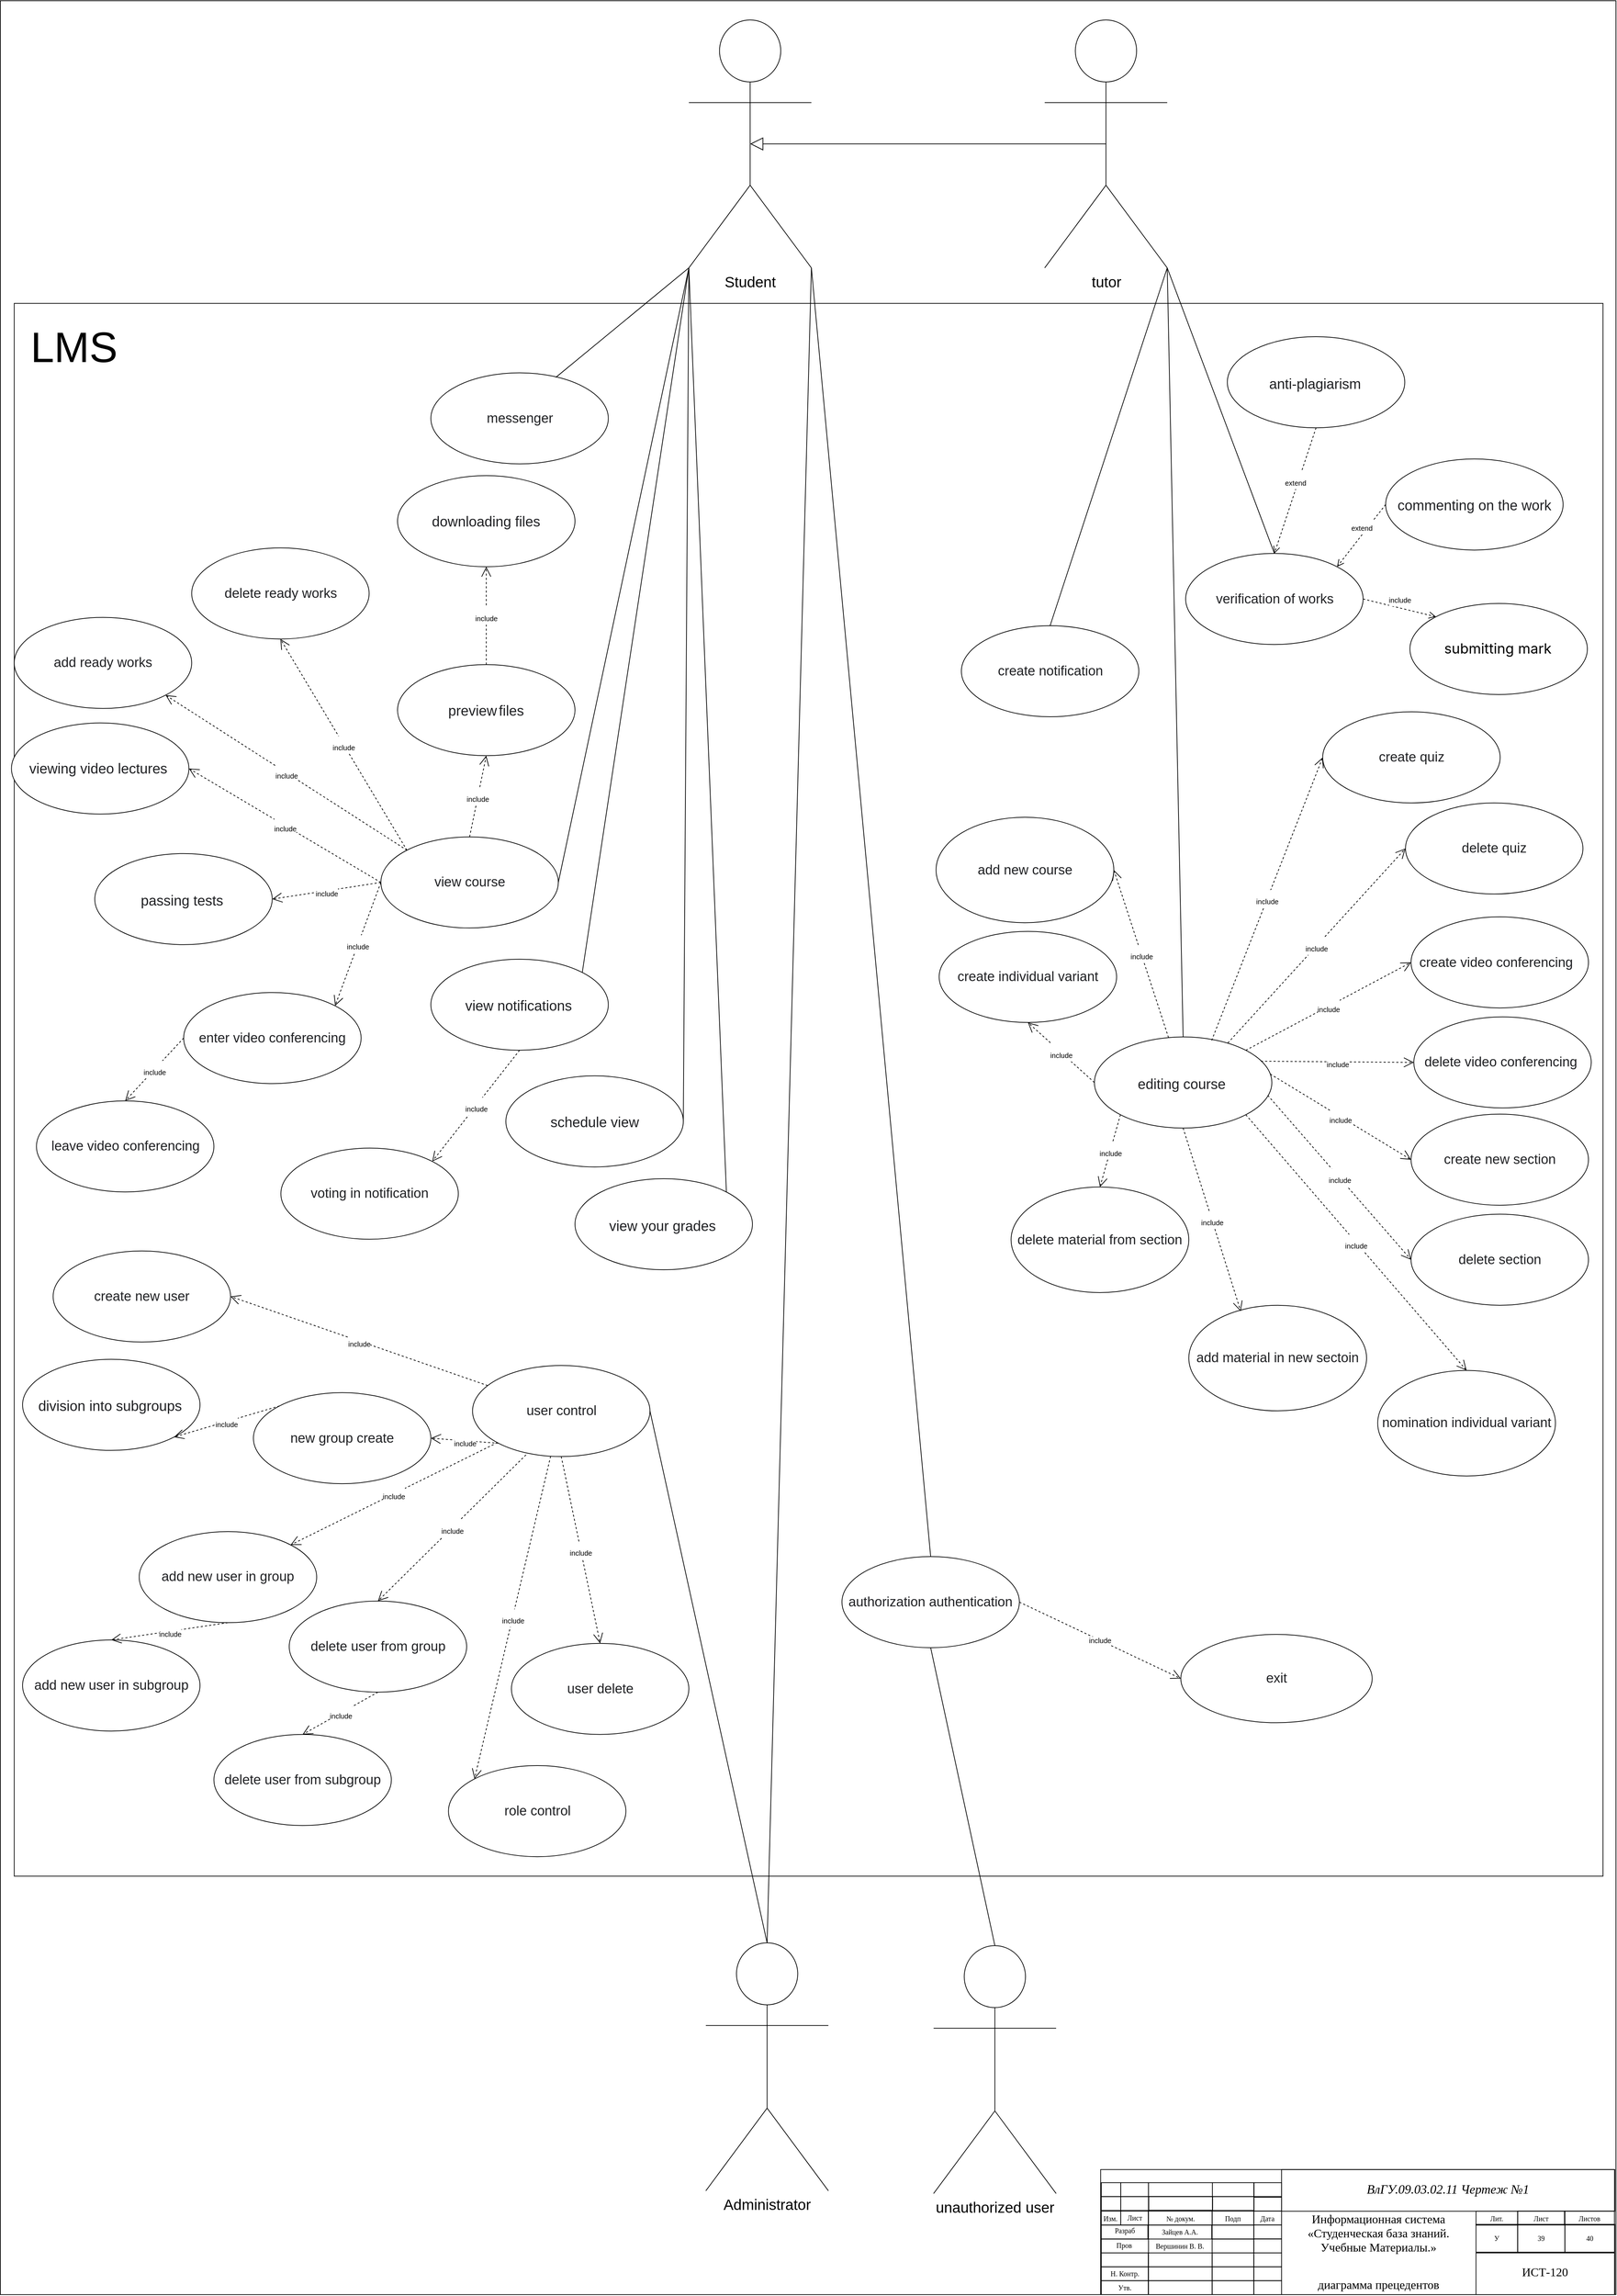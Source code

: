 <mxfile version="20.3.0" type="github"><diagram id="R2lEEEUBdFMjLlhIrx00" name="Page-1"><mxGraphModel dx="3453" dy="1910" grid="1" gridSize="3.937" guides="1" tooltips="1" connect="1" arrows="1" fold="1" page="1" pageScale="1" pageWidth="2339" pageHeight="3300" math="0" shadow="0" extFonts="Permanent Marker^https://fonts.googleapis.com/css?family=Permanent+Marker"><root><mxCell id="0"/><mxCell id="1" parent="0"/><mxCell id="bOlvTl43doBLw3R69mOg-1" value="" style="rounded=0;whiteSpace=wrap;html=1;fillColor=none;" parent="1" vertex="1"><mxGeometry x="31.5" y="20.03" width="2290" height="3250" as="geometry"/></mxCell><mxCell id="DZu1GaJRUpWl5_9RTm3t-158" value="" style="rounded=0;whiteSpace=wrap;html=1;labelBackgroundColor=none;fontSize=20;fillColor=none;" parent="1" vertex="1"><mxGeometry x="51.18" y="448.82" width="2251.97" height="2228.34" as="geometry"/></mxCell><mxCell id="bOlvTl43doBLw3R69mOg-2" value="" style="rounded=0;whiteSpace=wrap;html=1;fillColor=none;" parent="1" vertex="1"><mxGeometry x="1591.11" y="3092.86" width="728.35" height="177.165" as="geometry"/></mxCell><mxCell id="UN5E2BRM_m0n_mUQd9ct-3" value="" style="rounded=0;whiteSpace=wrap;html=1;fillColor=none;" parent="1" vertex="1"><mxGeometry x="1592.01" y="3131.16" width="27.559" height="19.685" as="geometry"/></mxCell><mxCell id="UN5E2BRM_m0n_mUQd9ct-4" value="" style="rounded=0;whiteSpace=wrap;html=1;fillColor=none;" parent="1" vertex="1"><mxGeometry x="1592.0" y="3151.67" width="27.559" height="19.685" as="geometry"/></mxCell><mxCell id="UN5E2BRM_m0n_mUQd9ct-5" value="" style="rounded=0;whiteSpace=wrap;html=1;fillColor=none;" parent="1" vertex="1"><mxGeometry x="1592.01" y="3111.47" width="27.559" height="19.685" as="geometry"/></mxCell><mxCell id="UN5E2BRM_m0n_mUQd9ct-9" value="" style="rounded=0;whiteSpace=wrap;html=1;fillColor=none;" parent="1" vertex="1"><mxGeometry x="1619.57" y="3131.16" width="39.37" height="19.685" as="geometry"/></mxCell><mxCell id="UN5E2BRM_m0n_mUQd9ct-10" value="" style="rounded=0;whiteSpace=wrap;html=1;fillColor=none;" parent="1" vertex="1"><mxGeometry x="1619.56" y="3151.67" width="39.37" height="19.685" as="geometry"/></mxCell><mxCell id="UN5E2BRM_m0n_mUQd9ct-11" value="" style="rounded=0;whiteSpace=wrap;html=1;fillColor=none;" parent="1" vertex="1"><mxGeometry x="1619.57" y="3111.47" width="39.37" height="19.685" as="geometry"/></mxCell><mxCell id="UN5E2BRM_m0n_mUQd9ct-14" value="" style="rounded=0;whiteSpace=wrap;html=1;fillColor=none;" parent="1" vertex="1"><mxGeometry x="1658.94" y="3131.16" width="90.551" height="19.685" as="geometry"/></mxCell><mxCell id="UN5E2BRM_m0n_mUQd9ct-15" value="" style="rounded=0;whiteSpace=wrap;html=1;fillColor=none;" parent="1" vertex="1"><mxGeometry x="1659.28" y="3130.94" width="90.551" height="19.685" as="geometry"/></mxCell><mxCell id="UN5E2BRM_m0n_mUQd9ct-16" value="" style="rounded=0;whiteSpace=wrap;html=1;fillColor=none;" parent="1" vertex="1"><mxGeometry x="1658.94" y="3111.47" width="90.551" height="19.685" as="geometry"/></mxCell><mxCell id="UN5E2BRM_m0n_mUQd9ct-19" value="" style="rounded=0;whiteSpace=wrap;html=1;fillColor=none;" parent="1" vertex="1"><mxGeometry x="1749.49" y="3131.16" width="59.055" height="19.685" as="geometry"/></mxCell><mxCell id="UN5E2BRM_m0n_mUQd9ct-20" value="" style="rounded=0;whiteSpace=wrap;html=1;fillColor=none;" parent="1" vertex="1"><mxGeometry x="1749.14" y="3151.67" width="59.055" height="19.685" as="geometry"/></mxCell><mxCell id="UN5E2BRM_m0n_mUQd9ct-21" value="" style="rounded=0;whiteSpace=wrap;html=1;fillColor=none;" parent="1" vertex="1"><mxGeometry x="1749.49" y="3111.47" width="59.055" height="19.685" as="geometry"/></mxCell><mxCell id="UN5E2BRM_m0n_mUQd9ct-24" value="" style="rounded=0;whiteSpace=wrap;html=1;fillColor=none;" parent="1" vertex="1"><mxGeometry x="1808.21" y="3132" width="39.37" height="19.685" as="geometry"/></mxCell><mxCell id="UN5E2BRM_m0n_mUQd9ct-25" value="" style="rounded=0;whiteSpace=wrap;html=1;fillColor=none;" parent="1" vertex="1"><mxGeometry x="1808.2" y="3151.67" width="39.37" height="19.685" as="geometry"/></mxCell><mxCell id="UN5E2BRM_m0n_mUQd9ct-26" value="" style="rounded=0;whiteSpace=wrap;html=1;fillColor=none;" parent="1" vertex="1"><mxGeometry x="1808.19" y="3111.47" width="39.37" height="19.685" as="geometry"/></mxCell><mxCell id="UN5E2BRM_m0n_mUQd9ct-27" value="" style="rounded=0;whiteSpace=wrap;html=1;fillColor=none;" parent="1" vertex="1"><mxGeometry x="1847.56" y="3092.86" width="472.43" height="59.055" as="geometry"/></mxCell><mxCell id="UN5E2BRM_m0n_mUQd9ct-28" value="Изм." style="text;html=1;strokeColor=none;fillColor=none;align=center;verticalAlign=middle;whiteSpace=wrap;rounded=0;fontFamily=Times New Roman;fontSize=10;" parent="1" vertex="1"><mxGeometry x="1591.11" y="3151.66" width="27.559" height="19.685" as="geometry"/></mxCell><mxCell id="UN5E2BRM_m0n_mUQd9ct-29" value="Лист" style="text;html=1;strokeColor=none;fillColor=none;align=center;verticalAlign=middle;whiteSpace=wrap;rounded=0;fontFamily=Times New Roman;fontSize=10;" parent="1" vertex="1"><mxGeometry x="1619.91" y="3150.85" width="39.37" height="19.685" as="geometry"/></mxCell><mxCell id="UN5E2BRM_m0n_mUQd9ct-30" value="№ докум." style="text;html=1;strokeColor=none;fillColor=none;align=center;verticalAlign=middle;whiteSpace=wrap;rounded=0;fontFamily=Times New Roman;fontSize=10;" parent="1" vertex="1"><mxGeometry x="1659.28" y="3151.66" width="90.551" height="19.68" as="geometry"/></mxCell><mxCell id="UN5E2BRM_m0n_mUQd9ct-31" value="Подп" style="text;html=1;strokeColor=none;fillColor=none;align=center;verticalAlign=middle;whiteSpace=wrap;rounded=0;fontFamily=Times New Roman;fontSize=10;" parent="1" vertex="1"><mxGeometry x="1748.59" y="3151.93" width="59.055" height="19.68" as="geometry"/></mxCell><mxCell id="UN5E2BRM_m0n_mUQd9ct-32" value="Дата" style="text;html=1;strokeColor=none;fillColor=none;align=center;verticalAlign=middle;whiteSpace=wrap;rounded=0;fontFamily=Times New Roman;fontSize=10;" parent="1" vertex="1"><mxGeometry x="1808.19" y="3151.93" width="39.37" height="19.685" as="geometry"/></mxCell><mxCell id="UN5E2BRM_m0n_mUQd9ct-34" value="" style="rounded=0;whiteSpace=wrap;html=1;fillColor=none;" parent="1" vertex="1"><mxGeometry x="1592" y="3171.6" width="66.929" height="19.68" as="geometry"/></mxCell><mxCell id="UN5E2BRM_m0n_mUQd9ct-35" value="" style="rounded=0;whiteSpace=wrap;html=1;fillColor=none;" parent="1" vertex="1"><mxGeometry x="1592" y="3191.28" width="66.929" height="19.68" as="geometry"/></mxCell><mxCell id="UN5E2BRM_m0n_mUQd9ct-36" value="" style="rounded=0;whiteSpace=wrap;html=1;fillColor=none;" parent="1" vertex="1"><mxGeometry x="1592" y="3210.96" width="66.929" height="19.68" as="geometry"/></mxCell><mxCell id="UN5E2BRM_m0n_mUQd9ct-37" value="" style="rounded=0;whiteSpace=wrap;html=1;fillColor=none;" parent="1" vertex="1"><mxGeometry x="1592" y="3230.64" width="66.929" height="19.68" as="geometry"/></mxCell><mxCell id="UN5E2BRM_m0n_mUQd9ct-38" value="" style="rounded=0;whiteSpace=wrap;html=1;fillColor=none;" parent="1" vertex="1"><mxGeometry x="1592" y="3250.32" width="66.929" height="19.68" as="geometry"/></mxCell><mxCell id="UN5E2BRM_m0n_mUQd9ct-39" value="" style="rounded=0;whiteSpace=wrap;html=1;fillColor=none;" parent="1" vertex="1"><mxGeometry x="1658.6" y="3151.67" width="90.551" height="19.68" as="geometry"/></mxCell><mxCell id="UN5E2BRM_m0n_mUQd9ct-42" value="" style="rounded=0;whiteSpace=wrap;html=1;fillColor=none;" parent="1" vertex="1"><mxGeometry x="1658.59" y="3210.96" width="90.551" height="19.68" as="geometry"/></mxCell><mxCell id="UN5E2BRM_m0n_mUQd9ct-43" value="" style="rounded=0;whiteSpace=wrap;html=1;fillColor=none;" parent="1" vertex="1"><mxGeometry x="1658.59" y="3230.64" width="90.551" height="19.68" as="geometry"/></mxCell><mxCell id="UN5E2BRM_m0n_mUQd9ct-44" value="" style="rounded=0;whiteSpace=wrap;html=1;fillColor=none;" parent="1" vertex="1"><mxGeometry x="1658.59" y="3250.32" width="90.551" height="19.68" as="geometry"/></mxCell><mxCell id="UN5E2BRM_m0n_mUQd9ct-45" value="" style="rounded=0;whiteSpace=wrap;html=1;fillColor=none;" parent="1" vertex="1"><mxGeometry x="1749.15" y="3171.61" width="59.055" height="19.68" as="geometry"/></mxCell><mxCell id="UN5E2BRM_m0n_mUQd9ct-46" value="" style="rounded=0;whiteSpace=wrap;html=1;fillColor=none;" parent="1" vertex="1"><mxGeometry x="1749.14" y="3191.28" width="59.055" height="19.68" as="geometry"/></mxCell><mxCell id="UN5E2BRM_m0n_mUQd9ct-48" value="" style="rounded=0;whiteSpace=wrap;html=1;fillColor=none;" parent="1" vertex="1"><mxGeometry x="1749.14" y="3210.96" width="59.055" height="19.68" as="geometry"/></mxCell><mxCell id="UN5E2BRM_m0n_mUQd9ct-49" value="" style="rounded=0;whiteSpace=wrap;html=1;fillColor=none;" parent="1" vertex="1"><mxGeometry x="1749.14" y="3230.64" width="59.055" height="19.68" as="geometry"/></mxCell><mxCell id="UN5E2BRM_m0n_mUQd9ct-50" value="" style="rounded=0;whiteSpace=wrap;html=1;fillColor=none;" parent="1" vertex="1"><mxGeometry x="1749.14" y="3250.32" width="59.055" height="19.68" as="geometry"/></mxCell><mxCell id="UN5E2BRM_m0n_mUQd9ct-51" value="" style="rounded=0;whiteSpace=wrap;html=1;fillColor=none;" parent="1" vertex="1"><mxGeometry x="1808.19" y="3171.35" width="39.37" height="19.68" as="geometry"/></mxCell><mxCell id="UN5E2BRM_m0n_mUQd9ct-52" value="" style="rounded=0;whiteSpace=wrap;html=1;fillColor=none;" parent="1" vertex="1"><mxGeometry x="1808.2" y="3191.28" width="39.37" height="19.68" as="geometry"/></mxCell><mxCell id="UN5E2BRM_m0n_mUQd9ct-54" value="" style="rounded=0;whiteSpace=wrap;html=1;fillColor=none;" parent="1" vertex="1"><mxGeometry x="1808.2" y="3210.96" width="39.37" height="19.68" as="geometry"/></mxCell><mxCell id="UN5E2BRM_m0n_mUQd9ct-55" value="" style="rounded=0;whiteSpace=wrap;html=1;fillColor=none;" parent="1" vertex="1"><mxGeometry x="1808.2" y="3230.64" width="39.37" height="19.68" as="geometry"/></mxCell><mxCell id="UN5E2BRM_m0n_mUQd9ct-56" value="" style="rounded=0;whiteSpace=wrap;html=1;fillColor=none;" parent="1" vertex="1"><mxGeometry x="1808.2" y="3250.32" width="39.37" height="19.68" as="geometry"/></mxCell><mxCell id="UN5E2BRM_m0n_mUQd9ct-58" value="" style="rounded=0;whiteSpace=wrap;html=1;fontFamily=Times New Roman;fontSize=10;fillColor=none;" parent="1" vertex="1"><mxGeometry x="2248.59" y="3151.68" width="70.866" height="19.685" as="geometry"/></mxCell><mxCell id="UN5E2BRM_m0n_mUQd9ct-59" value="40" style="rounded=0;whiteSpace=wrap;html=1;fontFamily=Times New Roman;fontSize=10;fillColor=none;" parent="1" vertex="1"><mxGeometry x="2249.14" y="3170.53" width="70.866" height="39.37" as="geometry"/></mxCell><mxCell id="UN5E2BRM_m0n_mUQd9ct-65" value="" style="rounded=0;whiteSpace=wrap;html=1;fontFamily=Times New Roman;fontSize=10;fillColor=none;" parent="1" vertex="1"><mxGeometry x="2182.23" y="3151.68" width="66.929" height="19.685" as="geometry"/></mxCell><mxCell id="UN5E2BRM_m0n_mUQd9ct-66" value="39" style="rounded=0;whiteSpace=wrap;html=1;fontFamily=Times New Roman;fontSize=10;fillColor=none;" parent="1" vertex="1"><mxGeometry x="2182.21" y="3170.53" width="66.929" height="39.37" as="geometry"/></mxCell><mxCell id="UN5E2BRM_m0n_mUQd9ct-68" value="" style="rounded=0;whiteSpace=wrap;html=1;fontFamily=Times New Roman;fontSize=10;fillColor=none;" parent="1" vertex="1"><mxGeometry x="2123.18" y="3151.92" width="59.055" height="19.685" as="geometry"/></mxCell><mxCell id="UN5E2BRM_m0n_mUQd9ct-69" value="У" style="rounded=0;whiteSpace=wrap;html=1;fontFamily=Times New Roman;fontSize=10;fillColor=none;" parent="1" vertex="1"><mxGeometry x="2123.16" y="3170.53" width="59.05" height="39.37" as="geometry"/></mxCell><mxCell id="UN5E2BRM_m0n_mUQd9ct-71" value="" style="rounded=0;whiteSpace=wrap;html=1;fontFamily=Times New Roman;fontSize=10;fillColor=none;" parent="1" vertex="1"><mxGeometry x="2123.14" y="3210.97" width="196.85" height="59.055" as="geometry"/></mxCell><mxCell id="UN5E2BRM_m0n_mUQd9ct-72" value="Разраб" style="text;html=1;strokeColor=none;fillColor=none;align=center;verticalAlign=middle;whiteSpace=wrap;rounded=0;fontFamily=Times New Roman;fontSize=10;" parent="1" vertex="1"><mxGeometry x="1592.35" y="3169.47" width="66.929" height="19.68" as="geometry"/></mxCell><mxCell id="UN5E2BRM_m0n_mUQd9ct-73" value="Пров" style="text;html=1;strokeColor=none;fillColor=none;align=center;verticalAlign=middle;whiteSpace=wrap;rounded=0;fontFamily=Times New Roman;fontSize=10;" parent="1" vertex="1"><mxGeometry x="1591.107" y="3190.217" width="66.929" height="19.68" as="geometry"/></mxCell><mxCell id="UN5E2BRM_m0n_mUQd9ct-75" value="Н. Контр." style="text;html=1;strokeColor=none;fillColor=none;align=center;verticalAlign=middle;whiteSpace=wrap;rounded=0;fontFamily=Times New Roman;fontSize=10;" parent="1" vertex="1"><mxGeometry x="1592.001" y="3230.641" width="66.929" height="19.68" as="geometry"/></mxCell><mxCell id="UN5E2BRM_m0n_mUQd9ct-76" value="Утв." style="text;html=1;strokeColor=none;fillColor=none;align=center;verticalAlign=middle;whiteSpace=wrap;rounded=0;fontFamily=Times New Roman;fontSize=10;" parent="1" vertex="1"><mxGeometry x="1592.008" y="3250.348" width="66.929" height="19.68" as="geometry"/></mxCell><mxCell id="UN5E2BRM_m0n_mUQd9ct-77" value="Лит." style="text;html=1;strokeColor=none;fillColor=none;align=center;verticalAlign=middle;whiteSpace=wrap;rounded=0;fontFamily=Times New Roman;fontSize=10;" parent="1" vertex="1"><mxGeometry x="2123.18" y="3151.93" width="59.055" height="19.68" as="geometry"/></mxCell><mxCell id="UN5E2BRM_m0n_mUQd9ct-78" value="Лист" style="text;html=1;strokeColor=none;fillColor=none;align=center;verticalAlign=middle;whiteSpace=wrap;rounded=0;fontFamily=Times New Roman;fontSize=10;" parent="1" vertex="1"><mxGeometry x="2182.232" y="3151.682" width="66.929" height="19.68" as="geometry"/></mxCell><mxCell id="UN5E2BRM_m0n_mUQd9ct-79" value="Листов" style="text;html=1;strokeColor=none;fillColor=none;align=center;verticalAlign=middle;whiteSpace=wrap;rounded=0;fontFamily=Times New Roman;fontSize=10;" parent="1" vertex="1"><mxGeometry x="2249.16" y="3151.68" width="69.75" height="19.68" as="geometry"/></mxCell><mxCell id="UN5E2BRM_m0n_mUQd9ct-80" value="" style="rounded=0;whiteSpace=wrap;html=1;fillColor=none;" parent="1" vertex="1"><mxGeometry x="1658.04" y="3171.61" width="90.551" height="19.685" as="geometry"/></mxCell><mxCell id="UN5E2BRM_m0n_mUQd9ct-81" value="Вершинин В. В." style="text;html=1;strokeColor=none;fillColor=none;align=center;verticalAlign=middle;whiteSpace=wrap;rounded=0;fontFamily=Times New Roman;fontSize=10;" parent="1" vertex="1"><mxGeometry x="1659.28" y="3191.03" width="88.74" height="19.68" as="geometry"/></mxCell><mxCell id="UN5E2BRM_m0n_mUQd9ct-82" value="Зайцев А.А." style="text;html=1;strokeColor=none;fillColor=none;align=center;verticalAlign=middle;whiteSpace=wrap;rounded=0;fontFamily=Times New Roman;fontSize=10;" parent="1" vertex="1"><mxGeometry x="1658.597" y="3171.337" width="88.74" height="19.68" as="geometry"/></mxCell><mxCell id="UN5E2BRM_m0n_mUQd9ct-83" value="&lt;p class=&quot;MsoNormal&quot; align=&quot;center&quot;&gt;&lt;i&gt;&lt;span style=&quot;font-size: 18px&quot;&gt;ВлГУ.09.03.02.11 Чертеж №1&lt;/span&gt;&lt;/i&gt;&lt;/p&gt;" style="text;html=1;strokeColor=none;fillColor=none;align=center;verticalAlign=middle;whiteSpace=wrap;rounded=0;fontFamily=Times New Roman;fontSize=10;" parent="1" vertex="1"><mxGeometry x="1847.56" y="3092.86" width="471.33" height="56.74" as="geometry"/></mxCell><mxCell id="UN5E2BRM_m0n_mUQd9ct-84" value="&lt;font style=&quot;font-size: 17px&quot;&gt;ИСТ-120&lt;/font&gt;" style="text;html=1;strokeColor=none;fillColor=none;align=center;verticalAlign=middle;whiteSpace=wrap;rounded=0;fontFamily=Times New Roman;fontSize=10;" parent="1" vertex="1"><mxGeometry x="2123.18" y="3209.9" width="195.71" height="57.81" as="geometry"/></mxCell><mxCell id="UN5E2BRM_m0n_mUQd9ct-85" value="&lt;font style=&quot;&quot;&gt;&lt;div style=&quot;&quot;&gt;&lt;span style=&quot;font-size: 17px;&quot;&gt;Информационная система&lt;/span&gt;&lt;/div&gt;&lt;div style=&quot;&quot;&gt;&lt;span style=&quot;font-size: 17px;&quot;&gt;«Студенческая база знаний.&lt;/span&gt;&lt;/div&gt;&lt;div style=&quot;&quot;&gt;&lt;span style=&quot;font-size: 17px;&quot;&gt;Учебные Материалы.»&lt;/span&gt;&lt;/div&gt;&lt;div style=&quot;&quot;&gt;&lt;span style=&quot;font-size: 17px;&quot;&gt;&lt;br&gt;&lt;/span&gt;&lt;/div&gt;&lt;div style=&quot;&quot;&gt;&lt;br&gt;&lt;/div&gt;&lt;span style=&quot;font-size: 17px;&quot;&gt;диаграмма прецедентов&lt;/span&gt;&lt;br&gt;&lt;/font&gt;" style="text;html=1;strokeColor=none;fillColor=none;align=center;verticalAlign=middle;whiteSpace=wrap;rounded=0;fontFamily=Times New Roman;fontSize=10;" parent="1" vertex="1"><mxGeometry x="1847.58" y="3151.93" width="274.46" height="116.09" as="geometry"/></mxCell><mxCell id="DZu1GaJRUpWl5_9RTm3t-2" value="&lt;font style=&quot;font-size: 21px;&quot;&gt;unauthorized user&lt;/font&gt;" style="shape=umlActor;verticalLabelPosition=bottom;verticalAlign=top;html=1;" parent="1" vertex="1"><mxGeometry x="1354.33" y="2775.58" width="173.67" height="351.27" as="geometry"/></mxCell><mxCell id="DZu1GaJRUpWl5_9RTm3t-3" value="&lt;span style=&quot;color: rgb(32, 33, 36); font-family: inherit; text-align: left; background-color: initial;&quot;&gt;&lt;font style=&quot;font-size: 19px;&quot;&gt;authorization authentication&lt;/font&gt;&lt;/span&gt;" style="ellipse;whiteSpace=wrap;html=1;" parent="1" vertex="1"><mxGeometry x="1224.41" y="2224.41" width="251.53" height="129.05" as="geometry"/></mxCell><mxCell id="DZu1GaJRUpWl5_9RTm3t-5" value="" style="endArrow=none;html=1;rounded=0;exitX=0.5;exitY=0;exitDx=0;exitDy=0;exitPerimeter=0;entryX=0.5;entryY=1;entryDx=0;entryDy=0;" parent="1" source="DZu1GaJRUpWl5_9RTm3t-2" target="DZu1GaJRUpWl5_9RTm3t-3" edge="1"><mxGeometry width="50" height="50" relative="1" as="geometry"><mxPoint x="1650.19" y="2447.57" as="sourcePoint"/><mxPoint x="1700.19" y="2397.57" as="targetPoint"/></mxGeometry></mxCell><mxCell id="DZu1GaJRUpWl5_9RTm3t-6" value="include" style="endArrow=open;endSize=12;dashed=1;html=1;rounded=0;exitX=1;exitY=0.5;exitDx=0;exitDy=0;fontSize=10;entryX=0;entryY=0.5;entryDx=0;entryDy=0;" parent="1" source="DZu1GaJRUpWl5_9RTm3t-3" target="DZu1GaJRUpWl5_9RTm3t-7" edge="1"><mxGeometry width="160" relative="1" as="geometry"><mxPoint x="1819.33" y="2124.78" as="sourcePoint"/><mxPoint x="1979.33" y="2124.78" as="targetPoint"/><Array as="points"/></mxGeometry></mxCell><mxCell id="DZu1GaJRUpWl5_9RTm3t-7" value="&lt;span style=&quot;color: rgb(32, 33, 36); font-family: inherit; text-align: left; background-color: initial;&quot;&gt;&lt;font style=&quot;font-size: 19px;&quot;&gt;exit&lt;/font&gt;&lt;/span&gt;" style="ellipse;whiteSpace=wrap;html=1;" parent="1" vertex="1"><mxGeometry x="1704.74" y="2334.64" width="271.21" height="125.12" as="geometry"/></mxCell><mxCell id="DZu1GaJRUpWl5_9RTm3t-8" value="&lt;font style=&quot;font-size: 21px;&quot;&gt;Student&lt;/font&gt;" style="shape=umlActor;verticalLabelPosition=bottom;verticalAlign=top;html=1;" parent="1" vertex="1"><mxGeometry x="1007.427" y="47.247" width="173.67" height="351.27" as="geometry"/></mxCell><mxCell id="DZu1GaJRUpWl5_9RTm3t-10" value="" style="endArrow=none;html=1;rounded=0;entryX=0.5;entryY=0;entryDx=0;entryDy=0;exitX=1;exitY=1;exitDx=0;exitDy=0;exitPerimeter=0;" parent="1" source="DZu1GaJRUpWl5_9RTm3t-8" target="DZu1GaJRUpWl5_9RTm3t-3" edge="1"><mxGeometry width="50" height="50" relative="1" as="geometry"><mxPoint x="1035.652" y="2405.497" as="sourcePoint"/><mxPoint x="1155.947" y="2144.797" as="targetPoint"/><Array as="points"/></mxGeometry></mxCell><mxCell id="DZu1GaJRUpWl5_9RTm3t-16" value="&lt;span style=&quot;color: rgb(32, 33, 36); font-family: inherit; text-align: left; background-color: initial;&quot;&gt;&lt;font style=&quot;font-size: 19px;&quot;&gt;delete ready works&lt;/font&gt;&lt;/span&gt;" style="ellipse;whiteSpace=wrap;html=1;" parent="1" vertex="1"><mxGeometry x="302.707" y="795.287" width="251.53" height="129.05" as="geometry"/></mxCell><mxCell id="DZu1GaJRUpWl5_9RTm3t-17" value="&lt;div style=&quot;text-align: left;&quot;&gt;&lt;span style=&quot;color: rgb(32, 33, 36); font-family: arial, sans-serif; font-size: 20px; background-color: initial; text-align: center;&quot;&gt;schedule view&lt;/span&gt;&lt;br&gt;&lt;/div&gt;" style="ellipse;whiteSpace=wrap;html=1;" parent="1" vertex="1"><mxGeometry x="748.034" y="1543.304" width="251.53" height="129.05" as="geometry"/></mxCell><mxCell id="DZu1GaJRUpWl5_9RTm3t-18" value="&lt;div style=&quot;text-align: left;&quot;&gt;&lt;span style=&quot;background-color: initial; font-size: 19px;&quot;&gt;&lt;font color=&quot;#202124&quot;&gt;leave video conferencing&lt;/font&gt;&lt;/span&gt;&lt;/div&gt;" style="ellipse;whiteSpace=wrap;html=1;" parent="1" vertex="1"><mxGeometry x="82.671" y="1578.751" width="251.53" height="129.05" as="geometry"/></mxCell><mxCell id="DZu1GaJRUpWl5_9RTm3t-19" value="&lt;span style=&quot;color: rgb(32, 33, 36); font-family: inherit; text-align: left; background-color: initial;&quot;&gt;&lt;font style=&quot;font-size: 19px;&quot;&gt;view course&lt;/font&gt;&lt;/span&gt;" style="ellipse;whiteSpace=wrap;html=1;" parent="1" vertex="1"><mxGeometry x="570.868" y="1204.718" width="251.53" height="129.05" as="geometry"/></mxCell><mxCell id="DZu1GaJRUpWl5_9RTm3t-20" value="&lt;pre style=&quot;unicode-bidi: isolate; font-size: 28px; line-height: 36px; border: none; padding: 2px 0.14em 2px 0px; position: relative; margin-top: -2px; margin-bottom: -2px; resize: none; font-family: inherit; overflow: hidden; width: 270px; overflow-wrap: break-word; color: rgb(32, 33, 36);&quot; dir=&quot;ltr&quot; id=&quot;tw-target-text&quot; data-placeholder=&quot;Перевод&quot; class=&quot;tw-data-text tw-text-large tw-ta&quot;&gt;&lt;span style=&quot;font-size: 20px;&quot; lang=&quot;en&quot; class=&quot;Y2IQFc&quot;&gt;view your grades&lt;/span&gt;&lt;/pre&gt;" style="ellipse;whiteSpace=wrap;html=1;align=center;" parent="1" vertex="1"><mxGeometry x="846.015" y="1688.975" width="251.53" height="129.05" as="geometry"/></mxCell><mxCell id="DZu1GaJRUpWl5_9RTm3t-21" value="&lt;span style=&quot;color: rgb(32, 33, 36); font-family: inherit; text-align: left; background-color: initial;&quot;&gt;&lt;font style=&quot;font-size: 19px;&quot;&gt;messenger&lt;/font&gt;&lt;/span&gt;" style="ellipse;whiteSpace=wrap;html=1;" parent="1" vertex="1"><mxGeometry x="641.732" y="547.242" width="251.53" height="129.05" as="geometry"/></mxCell><mxCell id="DZu1GaJRUpWl5_9RTm3t-22" value="&lt;div style=&quot;text-align: left;&quot;&gt;&lt;span style=&quot;background-color: initial; font-size: 19px;&quot;&gt;&lt;font color=&quot;#202124&quot;&gt;voting in notification&lt;/font&gt;&lt;/span&gt;&lt;/div&gt;" style="ellipse;whiteSpace=wrap;html=1;" parent="1" vertex="1"><mxGeometry x="429.129" y="1645.669" width="251.53" height="129.05" as="geometry"/></mxCell><mxCell id="DZu1GaJRUpWl5_9RTm3t-23" value="&lt;pre style=&quot;unicode-bidi: isolate; font-size: 28px; line-height: 36px; border: none; padding: 2px 0.14em 2px 0px; position: relative; margin-top: -2px; margin-bottom: -2px; resize: none; font-family: inherit; overflow: hidden; width: 270px; overflow-wrap: break-word; color: rgb(32, 33, 36);&quot; dir=&quot;ltr&quot; id=&quot;tw-target-text&quot; data-placeholder=&quot;Перевод&quot; class=&quot;tw-data-text tw-text-large tw-ta&quot;&gt;&lt;span style=&quot;font-size: 20px;&quot; lang=&quot;en&quot; class=&quot;Y2IQFc&quot;&gt;view notifications&lt;/span&gt;&lt;/pre&gt;" style="ellipse;whiteSpace=wrap;html=1;align=center;" parent="1" vertex="1"><mxGeometry x="641.726" y="1377.946" width="251.53" height="129.05" as="geometry"/></mxCell><mxCell id="DZu1GaJRUpWl5_9RTm3t-24" value="&lt;span style=&quot;color: rgb(32, 33, 36); font-family: inherit; text-align: left; background-color: initial;&quot;&gt;&lt;font style=&quot;font-size: 19px;&quot;&gt;add ready works&lt;/font&gt;&lt;/span&gt;" style="ellipse;whiteSpace=wrap;html=1;" parent="1" vertex="1"><mxGeometry x="51.175" y="893.705" width="251.53" height="129.05" as="geometry"/></mxCell><mxCell id="DZu1GaJRUpWl5_9RTm3t-25" value="&lt;span style=&quot;color: rgb(32, 33, 36); font-family: inherit; font-size: 20px; text-align: left; background-color: initial;&quot;&gt;viewing&amp;nbsp;&lt;/span&gt;&lt;span style=&quot;color: rgb(32, 33, 36); font-family: inherit; text-align: left; background-color: initial;&quot;&gt;&lt;font style=&quot;font-size: 20px;&quot;&gt;video&amp;nbsp;&lt;/font&gt;&lt;/span&gt;&lt;span style=&quot;color: rgb(32, 33, 36); font-family: inherit; font-size: 20px; text-align: left; background-color: initial;&quot;&gt;lectures&lt;/span&gt;&lt;span style=&quot;font-size: 19px; background-color: initial; color: rgb(32, 33, 36); font-family: inherit; text-align: left;&quot;&gt;&amp;nbsp;&lt;/span&gt;" style="ellipse;whiteSpace=wrap;html=1;" parent="1" vertex="1"><mxGeometry x="47.242" y="1043.312" width="251.53" height="129.05" as="geometry"/></mxCell><mxCell id="DZu1GaJRUpWl5_9RTm3t-26" value="&lt;span style=&quot;color: rgb(32, 33, 36); font-family: arial, sans-serif; font-size: 20px; text-align: left; background-color: initial;&quot;&gt;downloading files&lt;/span&gt;" style="ellipse;whiteSpace=wrap;html=1;" parent="1" vertex="1"><mxGeometry x="594.489" y="692.909" width="251.53" height="129.05" as="geometry"/></mxCell><mxCell id="DZu1GaJRUpWl5_9RTm3t-27" value="&lt;pre style=&quot;unicode-bidi: isolate; font-size: 28px; line-height: 36px; border: none; padding: 2px 0.14em 2px 0px; position: relative; margin-top: -2px; margin-bottom: -2px; resize: none; font-family: inherit; overflow: hidden; width: 270px; overflow-wrap: break-word; color: rgb(32, 33, 36);&quot; dir=&quot;ltr&quot; id=&quot;tw-target-text&quot; data-placeholder=&quot;Перевод&quot; class=&quot;tw-data-text tw-text-large tw-ta&quot;&gt;&lt;span style=&quot;font-size: 20px;&quot; lang=&quot;en&quot; class=&quot;Y2IQFc&quot;&gt;passing tests&lt;/span&gt;&lt;/pre&gt;" style="ellipse;whiteSpace=wrap;html=1;align=center;" parent="1" vertex="1"><mxGeometry x="165.346" y="1228.356" width="251.53" height="129.05" as="geometry"/></mxCell><mxCell id="DZu1GaJRUpWl5_9RTm3t-28" value="&lt;span style=&quot;color: rgb(32, 33, 36); font-family: inherit; text-align: left; background-color: initial;&quot;&gt;&lt;font style=&quot;font-size: 19px;&quot;&gt;enter video conferencing&lt;/font&gt;&lt;/span&gt;" style="ellipse;whiteSpace=wrap;html=1;" parent="1" vertex="1"><mxGeometry x="291.333" y="1425.203" width="251.53" height="129.05" as="geometry"/></mxCell><mxCell id="DZu1GaJRUpWl5_9RTm3t-29" value="" style="endArrow=none;html=1;rounded=0;fontSize=21;entryX=0;entryY=1;entryDx=0;entryDy=0;entryPerimeter=0;exitX=1;exitY=0.5;exitDx=0;exitDy=0;" parent="1" source="DZu1GaJRUpWl5_9RTm3t-19" target="DZu1GaJRUpWl5_9RTm3t-8" edge="1"><mxGeometry width="50" height="50" relative="1" as="geometry"><mxPoint x="917" y="700" as="sourcePoint"/><mxPoint x="967" y="650" as="targetPoint"/></mxGeometry></mxCell><mxCell id="DZu1GaJRUpWl5_9RTm3t-30" value="" style="endArrow=none;html=1;rounded=0;fontSize=21;entryX=0;entryY=1;entryDx=0;entryDy=0;entryPerimeter=0;exitX=1;exitY=0.5;exitDx=0;exitDy=0;" parent="1" source="DZu1GaJRUpWl5_9RTm3t-17" target="DZu1GaJRUpWl5_9RTm3t-8" edge="1"><mxGeometry width="50" height="50" relative="1" as="geometry"><mxPoint x="704.285" y="422.79" as="sourcePoint"/><mxPoint x="1092.114" y="605.274" as="targetPoint"/></mxGeometry></mxCell><mxCell id="DZu1GaJRUpWl5_9RTm3t-31" value="" style="endArrow=none;html=1;rounded=0;fontSize=21;entryX=0;entryY=1;entryDx=0;entryDy=0;entryPerimeter=0;exitX=1;exitY=0;exitDx=0;exitDy=0;" parent="1" source="DZu1GaJRUpWl5_9RTm3t-20" target="DZu1GaJRUpWl5_9RTm3t-8" edge="1"><mxGeometry width="50" height="50" relative="1" as="geometry"><mxPoint x="708.222" y="426.727" as="sourcePoint"/><mxPoint x="1096.051" y="609.211" as="targetPoint"/></mxGeometry></mxCell><mxCell id="DZu1GaJRUpWl5_9RTm3t-32" value="" style="endArrow=none;html=1;rounded=0;fontSize=21;exitX=0.704;exitY=0.05;exitDx=0;exitDy=0;entryX=0;entryY=1;entryDx=0;entryDy=0;entryPerimeter=0;exitPerimeter=0;" parent="1" source="DZu1GaJRUpWl5_9RTm3t-21" target="DZu1GaJRUpWl5_9RTm3t-8" edge="1"><mxGeometry width="50" height="50" relative="1" as="geometry"><mxPoint x="957" y="959" as="sourcePoint"/><mxPoint x="1007" y="909" as="targetPoint"/></mxGeometry></mxCell><mxCell id="DZu1GaJRUpWl5_9RTm3t-34" value="&lt;span style=&quot;font-size: 10px;&quot;&gt;include&lt;/span&gt;" style="endArrow=open;endSize=12;dashed=1;html=1;rounded=0;fontSize=21;exitX=0;exitY=0.5;exitDx=0;exitDy=0;entryX=1;entryY=0.5;entryDx=0;entryDy=0;" parent="1" source="DZu1GaJRUpWl5_9RTm3t-19" target="DZu1GaJRUpWl5_9RTm3t-25" edge="1"><mxGeometry width="160" relative="1" as="geometry"><mxPoint x="740" y="504" as="sourcePoint"/><mxPoint x="900" y="504" as="targetPoint"/></mxGeometry></mxCell><mxCell id="DZu1GaJRUpWl5_9RTm3t-36" value="&lt;span style=&quot;font-size: 10px;&quot;&gt;include&lt;/span&gt;" style="endArrow=open;endSize=12;dashed=1;html=1;rounded=0;fontSize=21;exitX=0;exitY=0;exitDx=0;exitDy=0;entryX=0.5;entryY=1;entryDx=0;entryDy=0;" parent="1" source="DZu1GaJRUpWl5_9RTm3t-19" target="DZu1GaJRUpWl5_9RTm3t-16" edge="1"><mxGeometry width="160" relative="1" as="geometry"><mxPoint x="688.535" y="473.97" as="sourcePoint"/><mxPoint x="334.209" y="265.314" as="targetPoint"/></mxGeometry></mxCell><mxCell id="DZu1GaJRUpWl5_9RTm3t-37" value="&lt;span style=&quot;font-size: 10px;&quot;&gt;include&lt;/span&gt;" style="endArrow=open;endSize=12;dashed=1;html=1;rounded=0;fontSize=21;exitX=0;exitY=0;exitDx=0;exitDy=0;entryX=1;entryY=1;entryDx=0;entryDy=0;" parent="1" source="DZu1GaJRUpWl5_9RTm3t-19" target="DZu1GaJRUpWl5_9RTm3t-24" edge="1"><mxGeometry width="160" relative="1" as="geometry"><mxPoint x="692.472" y="477.907" as="sourcePoint"/><mxPoint x="338.146" y="269.251" as="targetPoint"/></mxGeometry></mxCell><mxCell id="DZu1GaJRUpWl5_9RTm3t-38" value="&lt;span style=&quot;font-size: 10px;&quot;&gt;include&lt;/span&gt;" style="endArrow=open;endSize=12;dashed=1;html=1;rounded=0;fontSize=21;exitX=0.5;exitY=0;exitDx=0;exitDy=0;entryX=0.5;entryY=1;entryDx=0;entryDy=0;" parent="1" source="DZu1GaJRUpWl5_9RTm3t-19" target="DZu1GaJRUpWl5_9RTm3t-84" edge="1"><mxGeometry width="160" relative="1" as="geometry"><mxPoint x="696.409" y="481.844" as="sourcePoint"/><mxPoint x="555" y="461" as="targetPoint"/></mxGeometry></mxCell><mxCell id="DZu1GaJRUpWl5_9RTm3t-39" value="&lt;span style=&quot;font-size: 10px;&quot;&gt;include&lt;/span&gt;" style="endArrow=open;endSize=12;dashed=1;html=1;rounded=0;fontSize=21;exitX=0;exitY=0.5;exitDx=0;exitDy=0;entryX=1;entryY=0.5;entryDx=0;entryDy=0;" parent="1" source="DZu1GaJRUpWl5_9RTm3t-19" target="DZu1GaJRUpWl5_9RTm3t-27" edge="1"><mxGeometry width="160" relative="1" as="geometry"><mxPoint x="700.346" y="485.781" as="sourcePoint"/><mxPoint x="346.02" y="277.125" as="targetPoint"/></mxGeometry></mxCell><mxCell id="DZu1GaJRUpWl5_9RTm3t-40" value="&lt;span style=&quot;font-size: 10px;&quot;&gt;include&lt;/span&gt;" style="endArrow=open;endSize=12;dashed=1;html=1;rounded=0;fontSize=21;entryX=1;entryY=0;entryDx=0;entryDy=0;exitX=0;exitY=0.5;exitDx=0;exitDy=0;" parent="1" source="DZu1GaJRUpWl5_9RTm3t-19" target="DZu1GaJRUpWl5_9RTm3t-28" edge="1"><mxGeometry width="160" relative="1" as="geometry"><mxPoint x="704" y="488" as="sourcePoint"/><mxPoint x="349.957" y="281.062" as="targetPoint"/></mxGeometry></mxCell><mxCell id="DZu1GaJRUpWl5_9RTm3t-41" value="&lt;span style=&quot;font-size: 10px;&quot;&gt;include&lt;/span&gt;" style="endArrow=open;endSize=12;dashed=1;html=1;rounded=0;fontSize=21;exitX=0;exitY=0.5;exitDx=0;exitDy=0;entryX=0.5;entryY=0;entryDx=0;entryDy=0;" parent="1" source="DZu1GaJRUpWl5_9RTm3t-28" target="DZu1GaJRUpWl5_9RTm3t-18" edge="1"><mxGeometry width="160" relative="1" as="geometry"><mxPoint x="708.22" y="493.655" as="sourcePoint"/><mxPoint x="353.894" y="284.999" as="targetPoint"/></mxGeometry></mxCell><mxCell id="DZu1GaJRUpWl5_9RTm3t-42" value="" style="endArrow=none;html=1;rounded=0;fontSize=21;entryX=0;entryY=1;entryDx=0;entryDy=0;entryPerimeter=0;exitX=1;exitY=0;exitDx=0;exitDy=0;" parent="1" source="DZu1GaJRUpWl5_9RTm3t-23" target="DZu1GaJRUpWl5_9RTm3t-8" edge="1"><mxGeometry width="50" height="50" relative="1" as="geometry"><mxPoint x="787.178" y="858.263" as="sourcePoint"/><mxPoint x="1099.988" y="613.148" as="targetPoint"/></mxGeometry></mxCell><mxCell id="DZu1GaJRUpWl5_9RTm3t-43" value="&lt;span style=&quot;font-size: 10px;&quot;&gt;include&lt;/span&gt;" style="endArrow=open;endSize=12;dashed=1;html=1;rounded=0;fontSize=21;exitX=0.5;exitY=1;exitDx=0;exitDy=0;entryX=1;entryY=0;entryDx=0;entryDy=0;" parent="1" source="DZu1GaJRUpWl5_9RTm3t-23" target="DZu1GaJRUpWl5_9RTm3t-22" edge="1"><mxGeometry width="160" relative="1" as="geometry"><mxPoint x="287.4" y="781.055" as="sourcePoint"/><mxPoint x="204.503" y="834.648" as="targetPoint"/></mxGeometry></mxCell><mxCell id="DZu1GaJRUpWl5_9RTm3t-44" value="&lt;span style=&quot;font-size: 21px;&quot;&gt;tutor&lt;/span&gt;" style="shape=umlActor;verticalLabelPosition=bottom;verticalAlign=top;html=1;" parent="1" vertex="1"><mxGeometry x="1511.804" y="47.244" width="173.67" height="351.27" as="geometry"/></mxCell><mxCell id="DZu1GaJRUpWl5_9RTm3t-47" value="" style="endArrow=block;endSize=16;endFill=0;html=1;rounded=0;fontSize=21;exitX=0.5;exitY=0.5;exitDx=0;exitDy=0;exitPerimeter=0;entryX=0.5;entryY=0.5;entryDx=0;entryDy=0;entryPerimeter=0;" parent="1" source="DZu1GaJRUpWl5_9RTm3t-44" target="DZu1GaJRUpWl5_9RTm3t-8" edge="1"><mxGeometry width="160" relative="1" as="geometry"><mxPoint x="1429" y="803" as="sourcePoint"/><mxPoint x="1589" y="803" as="targetPoint"/></mxGeometry></mxCell><mxCell id="DZu1GaJRUpWl5_9RTm3t-48" value="&lt;span style=&quot;color: rgb(32, 33, 36); font-family: inherit; text-align: left; background-color: initial;&quot;&gt;&lt;font style=&quot;font-size: 19px;&quot;&gt;create notification&lt;/font&gt;&lt;/span&gt;" style="ellipse;whiteSpace=wrap;html=1;" parent="1" vertex="1"><mxGeometry x="1393.699" y="905.499" width="251.53" height="129.05" as="geometry"/></mxCell><mxCell id="DZu1GaJRUpWl5_9RTm3t-49" value="" style="endArrow=none;html=1;rounded=0;fontSize=21;exitX=0.5;exitY=0;exitDx=0;exitDy=0;entryX=1;entryY=1;entryDx=0;entryDy=0;entryPerimeter=0;" parent="1" source="DZu1GaJRUpWl5_9RTm3t-48" target="DZu1GaJRUpWl5_9RTm3t-44" edge="1"><mxGeometry width="50" height="50" relative="1" as="geometry"><mxPoint x="1464.187" y="927.807" as="sourcePoint"/><mxPoint x="1638.782" y="488.181" as="targetPoint"/></mxGeometry></mxCell><mxCell id="DZu1GaJRUpWl5_9RTm3t-50" value="&lt;span style=&quot;color: rgb(32, 33, 36); font-family: inherit; text-align: left; background-color: initial;&quot;&gt;&lt;font style=&quot;font-size: 19px;&quot;&gt;verification of works&lt;/font&gt;&lt;/span&gt;" style="ellipse;whiteSpace=wrap;html=1;" parent="1" vertex="1"><mxGeometry x="1711.606" y="803.136" width="251.53" height="129.05" as="geometry"/></mxCell><mxCell id="DZu1GaJRUpWl5_9RTm3t-51" value="" style="endArrow=none;html=1;rounded=0;fontSize=21;exitX=0.5;exitY=0;exitDx=0;exitDy=0;entryX=1;entryY=1;entryDx=0;entryDy=0;entryPerimeter=0;" parent="1" source="DZu1GaJRUpWl5_9RTm3t-50" target="DZu1GaJRUpWl5_9RTm3t-44" edge="1"><mxGeometry width="50" height="50" relative="1" as="geometry"><mxPoint x="1768.804" y="982.624" as="sourcePoint"/><mxPoint x="1696.845" y="518.754" as="targetPoint"/></mxGeometry></mxCell><mxCell id="DZu1GaJRUpWl5_9RTm3t-52" value="&lt;pre style=&quot;unicode-bidi: isolate; line-height: 36px; border: none; padding: 2px 0.14em 2px 0px; position: relative; margin-top: -2px; margin-bottom: -2px; resize: none; font-family: inherit; overflow: hidden; width: 270px; overflow-wrap: break-word; color: rgb(32, 33, 36);&quot; dir=&quot;ltr&quot; id=&quot;tw-target-text&quot; data-placeholder=&quot;Перевод&quot; class=&quot;tw-data-text tw-text-large tw-ta&quot;&gt;&lt;span style=&quot;color: rgb(0, 0, 0); font-family: -apple-system, BlinkMacSystemFont, Roboto, &amp;quot;Open Sans&amp;quot;, &amp;quot;Helvetica Neue&amp;quot;, &amp;quot;Noto Sans Armenian&amp;quot;, &amp;quot;Noto Sans Bengali&amp;quot;, &amp;quot;Noto Sans Cherokee&amp;quot;, &amp;quot;Noto Sans Devanagari&amp;quot;, &amp;quot;Noto Sans Ethiopic&amp;quot;, &amp;quot;Noto Sans Georgian&amp;quot;, &amp;quot;Noto Sans Hebrew&amp;quot;, &amp;quot;Noto Sans Kannada&amp;quot;, &amp;quot;Noto Sans Khmer&amp;quot;, &amp;quot;Noto Sans Lao&amp;quot;, &amp;quot;Noto Sans Osmanya&amp;quot;, &amp;quot;Noto Sans Tamil&amp;quot;, &amp;quot;Noto Sans Telugu&amp;quot;, &amp;quot;Noto Sans Thai&amp;quot;, sans-serif; font-size: 20px; text-align: left; background-color: rgb(255, 255, 255);&quot;&gt;submitting mark&lt;/span&gt;&lt;br&gt;&lt;/pre&gt;" style="ellipse;whiteSpace=wrap;html=1;align=center;" parent="1" vertex="1"><mxGeometry x="2029.473" y="874.003" width="251.53" height="129.05" as="geometry"/></mxCell><mxCell id="DZu1GaJRUpWl5_9RTm3t-53" value="&lt;div style=&quot;text-align: left; font-size: 20px;&quot;&gt;&lt;span style=&quot;color: rgb(32, 33, 36); font-family: arial, sans-serif; background-color: initial; text-align: center;&quot;&gt;commenting on the work&lt;/span&gt;&lt;br&gt;&lt;/div&gt;" style="ellipse;whiteSpace=wrap;html=1;" parent="1" vertex="1"><mxGeometry x="1995.06" y="669.28" width="251.53" height="129.05" as="geometry"/></mxCell><mxCell id="DZu1GaJRUpWl5_9RTm3t-54" value="&lt;pre style=&quot;unicode-bidi: isolate; font-size: 28px; line-height: 36px; border: none; padding: 2px 0.14em 2px 0px; position: relative; margin-top: -2px; margin-bottom: -2px; resize: none; font-family: inherit; overflow: hidden; width: 270px; overflow-wrap: break-word; color: rgb(32, 33, 36);&quot; dir=&quot;ltr&quot; id=&quot;tw-target-text&quot; data-placeholder=&quot;Перевод&quot; class=&quot;tw-data-text tw-text-large tw-ta&quot;&gt;&lt;span style=&quot;font-size: 20px;&quot; lang=&quot;en&quot; class=&quot;Y2IQFc&quot;&gt;anti-plagiarism&lt;/span&gt;&lt;/pre&gt;" style="ellipse;whiteSpace=wrap;html=1;align=center;" parent="1" vertex="1"><mxGeometry x="1770.657" y="496.057" width="251.53" height="129.05" as="geometry"/></mxCell><mxCell id="DZu1GaJRUpWl5_9RTm3t-55" value="&lt;font style=&quot;font-size: 10px;&quot;&gt;extend&lt;/font&gt;" style="html=1;verticalAlign=bottom;endArrow=open;dashed=1;endSize=8;rounded=0;fontSize=21;exitX=0.5;exitY=1;exitDx=0;exitDy=0;entryX=0.5;entryY=0;entryDx=0;entryDy=0;" parent="1" source="DZu1GaJRUpWl5_9RTm3t-54" target="DZu1GaJRUpWl5_9RTm3t-50" edge="1"><mxGeometry relative="1" as="geometry"><mxPoint x="1820" y="583" as="sourcePoint"/><mxPoint x="1740" y="583" as="targetPoint"/></mxGeometry></mxCell><mxCell id="DZu1GaJRUpWl5_9RTm3t-56" value="&lt;span style=&quot;font-size: 10px;&quot;&gt;extend&lt;/span&gt;" style="html=1;verticalAlign=bottom;endArrow=open;dashed=1;endSize=8;rounded=0;fontSize=21;exitX=0;exitY=0.5;exitDx=0;exitDy=0;entryX=1;entryY=0;entryDx=0;entryDy=0;" parent="1" source="DZu1GaJRUpWl5_9RTm3t-53" target="DZu1GaJRUpWl5_9RTm3t-50" edge="1"><mxGeometry relative="1" as="geometry"><mxPoint x="2001.349" y="188.104" as="sourcePoint"/><mxPoint x="1859.508" y="283.463" as="targetPoint"/></mxGeometry></mxCell><mxCell id="DZu1GaJRUpWl5_9RTm3t-57" value="&lt;span style=&quot;font-size: 10px;&quot;&gt;include&lt;/span&gt;" style="html=1;verticalAlign=bottom;endArrow=open;dashed=1;endSize=8;rounded=0;fontSize=21;entryX=0;entryY=0;entryDx=0;entryDy=0;exitX=1;exitY=0.5;exitDx=0;exitDy=0;" parent="1" source="DZu1GaJRUpWl5_9RTm3t-50" target="DZu1GaJRUpWl5_9RTm3t-52" edge="1"><mxGeometry relative="1" as="geometry"><mxPoint x="2038.347" y="282.272" as="sourcePoint"/><mxPoint x="2015.746" y="368.881" as="targetPoint"/></mxGeometry></mxCell><mxCell id="DZu1GaJRUpWl5_9RTm3t-58" value="&lt;pre style=&quot;unicode-bidi: isolate; font-size: 28px; line-height: 36px; border: none; padding: 2px 0.14em 2px 0px; position: relative; margin-top: -2px; margin-bottom: -2px; resize: none; font-family: inherit; overflow: hidden; width: 270px; overflow-wrap: break-word; color: rgb(32, 33, 36);&quot; dir=&quot;ltr&quot; id=&quot;tw-target-text&quot; data-placeholder=&quot;Перевод&quot; class=&quot;tw-data-text tw-text-large tw-ta&quot;&gt;&lt;span style=&quot;font-size: 20px;&quot; lang=&quot;en&quot; class=&quot;Y2IQFc&quot;&gt;editing course&lt;/span&gt;&lt;/pre&gt;" style="ellipse;whiteSpace=wrap;html=1;align=center;" parent="1" vertex="1"><mxGeometry x="1582.246" y="1488.186" width="251.53" height="129.05" as="geometry"/></mxCell><mxCell id="DZu1GaJRUpWl5_9RTm3t-59" value="" style="endArrow=none;html=1;rounded=0;fontSize=21;exitX=0.5;exitY=0;exitDx=0;exitDy=0;entryX=1;entryY=1;entryDx=0;entryDy=0;entryPerimeter=0;" parent="1" source="DZu1GaJRUpWl5_9RTm3t-58" target="DZu1GaJRUpWl5_9RTm3t-44" edge="1"><mxGeometry width="50" height="50" relative="1" as="geometry"><mxPoint x="1566.994" y="1725.844" as="sourcePoint"/><mxPoint x="1653.76" y="835.514" as="targetPoint"/></mxGeometry></mxCell><mxCell id="DZu1GaJRUpWl5_9RTm3t-60" value="&lt;span style=&quot;font-size: 10px;&quot;&gt;include&lt;/span&gt;" style="endArrow=open;endSize=12;dashed=1;html=1;rounded=0;fontSize=21;entryX=0;entryY=0.5;entryDx=0;entryDy=0;exitX=0.661;exitY=0.038;exitDx=0;exitDy=0;exitPerimeter=0;" parent="1" source="DZu1GaJRUpWl5_9RTm3t-58" target="DZu1GaJRUpWl5_9RTm3t-61" edge="1"><mxGeometry width="160" relative="1" as="geometry"><mxPoint x="1783.46" y="1086.79" as="sourcePoint"/><mxPoint x="1943" y="1087" as="targetPoint"/></mxGeometry></mxCell><mxCell id="DZu1GaJRUpWl5_9RTm3t-61" value="&lt;span style=&quot;color: rgb(32, 33, 36); font-family: inherit; text-align: left; background-color: initial;&quot;&gt;&lt;font style=&quot;font-size: 19px;&quot;&gt;create quiz&lt;/font&gt;&lt;/span&gt;" style="ellipse;whiteSpace=wrap;html=1;" parent="1" vertex="1"><mxGeometry x="1905.853" y="1027.553" width="251.53" height="129.05" as="geometry"/></mxCell><mxCell id="DZu1GaJRUpWl5_9RTm3t-62" value="&lt;span style=&quot;color: rgb(32, 33, 36); font-size: 19px; text-align: left;&quot;&gt;delete quiz&lt;/span&gt;" style="ellipse;whiteSpace=wrap;html=1;" parent="1" vertex="1"><mxGeometry x="2023.19" y="1156.6" width="251.53" height="129.05" as="geometry"/></mxCell><mxCell id="DZu1GaJRUpWl5_9RTm3t-63" value="&lt;span style=&quot;font-size: 10px;&quot;&gt;include&lt;/span&gt;" style="endArrow=open;endSize=12;dashed=1;html=1;rounded=0;fontSize=21;entryX=0;entryY=0.5;entryDx=0;entryDy=0;exitX=0.752;exitY=0.066;exitDx=0;exitDy=0;exitPerimeter=0;" parent="1" source="DZu1GaJRUpWl5_9RTm3t-58" target="DZu1GaJRUpWl5_9RTm3t-62" edge="1"><mxGeometry width="160" relative="1" as="geometry"><mxPoint x="1787.397" y="1090.727" as="sourcePoint"/><mxPoint x="1795.27" y="935.475" as="targetPoint"/></mxGeometry></mxCell><mxCell id="DZu1GaJRUpWl5_9RTm3t-64" value="&lt;div style=&quot;text-align: left;&quot;&gt;&lt;span style=&quot;background-color: initial; font-size: 19px;&quot;&gt;&lt;font color=&quot;#202124&quot;&gt;create video conferencing&amp;nbsp;&amp;nbsp;&lt;/font&gt;&lt;/span&gt;&lt;/div&gt;" style="ellipse;whiteSpace=wrap;html=1;" parent="1" vertex="1"><mxGeometry x="2031.06" y="1318.02" width="251.53" height="129.05" as="geometry"/></mxCell><mxCell id="DZu1GaJRUpWl5_9RTm3t-66" value="&lt;span style=&quot;color: rgb(32, 33, 36); font-family: inherit; text-align: left; background-color: initial;&quot;&gt;&lt;font style=&quot;font-size: 19px;&quot;&gt;delete&amp;nbsp;&lt;/font&gt;&lt;/span&gt;&lt;span style=&quot;color: rgb(32, 33, 36); font-size: 19px; text-align: left;&quot;&gt;video conferencing&amp;nbsp;&lt;/span&gt;" style="ellipse;whiteSpace=wrap;html=1;" parent="1" vertex="1"><mxGeometry x="2034.997" y="1459.747" width="251.53" height="129.05" as="geometry"/></mxCell><mxCell id="DZu1GaJRUpWl5_9RTm3t-67" value="&lt;span style=&quot;font-size: 10px;&quot;&gt;include&lt;/span&gt;" style="endArrow=open;endSize=12;dashed=1;html=1;rounded=0;fontSize=21;entryX=0;entryY=0.5;entryDx=0;entryDy=0;exitX=1;exitY=0;exitDx=0;exitDy=0;" parent="1" source="DZu1GaJRUpWl5_9RTm3t-58" target="DZu1GaJRUpWl5_9RTm3t-64" edge="1"><mxGeometry width="160" relative="1" as="geometry"><mxPoint x="1783.463" y="1091.208" as="sourcePoint"/><mxPoint x="1909.447" y="1084.212" as="targetPoint"/></mxGeometry></mxCell><mxCell id="DZu1GaJRUpWl5_9RTm3t-68" value="&lt;span style=&quot;font-size: 10px;&quot;&gt;include&lt;/span&gt;" style="endArrow=open;endSize=12;dashed=1;html=1;rounded=0;fontSize=21;entryX=0;entryY=0.5;entryDx=0;entryDy=0;exitX=0.938;exitY=0.266;exitDx=0;exitDy=0;exitPerimeter=0;" parent="1" source="DZu1GaJRUpWl5_9RTm3t-58" target="DZu1GaJRUpWl5_9RTm3t-66" edge="1"><mxGeometry width="160" relative="1" as="geometry"><mxPoint x="1787.4" y="1095.145" as="sourcePoint"/><mxPoint x="1913.384" y="1088.149" as="targetPoint"/></mxGeometry></mxCell><mxCell id="DZu1GaJRUpWl5_9RTm3t-73" value="&lt;div style=&quot;text-align: left;&quot;&gt;&lt;span style=&quot;background-color: initial; font-size: 19px;&quot;&gt;&lt;font color=&quot;#202124&quot;&gt;nomination individual variant&lt;/font&gt;&lt;/span&gt;&lt;/div&gt;" style="ellipse;whiteSpace=wrap;html=1;" parent="1" vertex="1"><mxGeometry x="1983.81" y="1960.62" width="251.96" height="149.6" as="geometry"/></mxCell><mxCell id="DZu1GaJRUpWl5_9RTm3t-74" value="&lt;div style=&quot;text-align: left;&quot;&gt;&lt;span style=&quot;background-color: initial; font-size: 19px;&quot;&gt;&lt;font color=&quot;#202124&quot;&gt;create individual variant&lt;/font&gt;&lt;/span&gt;&lt;/div&gt;" style="ellipse;whiteSpace=wrap;html=1;" parent="1" vertex="1"><mxGeometry x="1362.205" y="1338.575" width="251.53" height="129.05" as="geometry"/></mxCell><mxCell id="DZu1GaJRUpWl5_9RTm3t-75" value="&lt;span style=&quot;font-size: 10px;&quot;&gt;include&lt;/span&gt;" style="endArrow=open;endSize=12;dashed=1;html=1;rounded=0;fontSize=21;entryX=0.5;entryY=1;entryDx=0;entryDy=0;exitX=0;exitY=0.5;exitDx=0;exitDy=0;" parent="1" source="DZu1GaJRUpWl5_9RTm3t-58" target="DZu1GaJRUpWl5_9RTm3t-74" edge="1"><mxGeometry width="160" relative="1" as="geometry"><mxPoint x="1799.211" y="1106.956" as="sourcePoint"/><mxPoint x="1917.318" y="1659.013" as="targetPoint"/></mxGeometry></mxCell><mxCell id="DZu1GaJRUpWl5_9RTm3t-76" value="&lt;span style=&quot;font-size: 10px;&quot;&gt;include&lt;/span&gt;" style="endArrow=open;endSize=12;dashed=1;html=1;rounded=0;fontSize=21;entryX=0.5;entryY=0;entryDx=0;entryDy=0;exitX=1;exitY=1;exitDx=0;exitDy=0;" parent="1" source="DZu1GaJRUpWl5_9RTm3t-58" target="DZu1GaJRUpWl5_9RTm3t-73" edge="1"><mxGeometry width="160" relative="1" as="geometry"><mxPoint x="1531.933" y="1091.208" as="sourcePoint"/><mxPoint x="1419.393" y="1174.619" as="targetPoint"/></mxGeometry></mxCell><mxCell id="DZu1GaJRUpWl5_9RTm3t-79" value="&lt;div style=&quot;text-align: left;&quot;&gt;&lt;span style=&quot;background-color: initial; font-size: 19px;&quot;&gt;&lt;font color=&quot;#202124&quot;&gt;add material in new sectoin&lt;/font&gt;&lt;/span&gt;&lt;/div&gt;" style="ellipse;whiteSpace=wrap;html=1;" parent="1" vertex="1"><mxGeometry x="1716.097" y="1868.327" width="251.96" height="149.6" as="geometry"/></mxCell><mxCell id="DZu1GaJRUpWl5_9RTm3t-81" value="&lt;span style=&quot;font-size: 10px;&quot;&gt;include&lt;/span&gt;" style="endArrow=open;endSize=12;dashed=1;html=1;rounded=0;fontSize=21;entryX=0.292;entryY=0.057;entryDx=0;entryDy=0;exitX=0.5;exitY=1;exitDx=0;exitDy=0;entryPerimeter=0;" parent="1" source="DZu1GaJRUpWl5_9RTm3t-58" target="DZu1GaJRUpWl5_9RTm3t-79" edge="1"><mxGeometry width="160" relative="1" as="geometry"><mxPoint x="1535.87" y="1095.145" as="sourcePoint"/><mxPoint x="1429.127" y="1279.527" as="targetPoint"/></mxGeometry></mxCell><mxCell id="DZu1GaJRUpWl5_9RTm3t-82" value="&lt;div style=&quot;text-align: left;&quot;&gt;&lt;span style=&quot;background-color: initial; font-size: 19px;&quot;&gt;&lt;font color=&quot;#202124&quot;&gt;delete material from section&lt;/font&gt;&lt;/span&gt;&lt;/div&gt;" style="ellipse;whiteSpace=wrap;html=1;" parent="1" vertex="1"><mxGeometry x="1464.134" y="1700.784" width="251.96" height="149.6" as="geometry"/></mxCell><mxCell id="DZu1GaJRUpWl5_9RTm3t-83" value="&lt;span style=&quot;font-size: 10px;&quot;&gt;include&lt;/span&gt;" style="endArrow=open;endSize=12;dashed=1;html=1;rounded=0;fontSize=21;entryX=0.5;entryY=0;entryDx=0;entryDy=0;exitX=0;exitY=1;exitDx=0;exitDy=0;" parent="1" source="DZu1GaJRUpWl5_9RTm3t-58" target="DZu1GaJRUpWl5_9RTm3t-82" edge="1"><mxGeometry width="160" relative="1" as="geometry"><mxPoint x="1535.867" y="1248.032" as="sourcePoint"/><mxPoint x="1429.124" y="1432.414" as="targetPoint"/></mxGeometry></mxCell><mxCell id="DZu1GaJRUpWl5_9RTm3t-84" value="&lt;span style=&quot;color: rgb(32, 33, 36); font-family: inherit; font-size: 20px; text-align: left; background-color: initial;&quot;&gt;preview&lt;/span&gt;&lt;span style=&quot;color: rgb(32, 33, 36); font-family: inherit; text-align: left; background-color: initial;&quot;&gt;&lt;font size=&quot;1&quot;&gt;&amp;nbsp;&lt;/font&gt;&lt;/span&gt;&lt;span style=&quot;color: rgb(32, 33, 36); font-family: arial, sans-serif; font-size: 20px; text-align: left; background-color: initial;&quot;&gt;files&lt;/span&gt;" style="ellipse;whiteSpace=wrap;html=1;" parent="1" vertex="1"><mxGeometry x="594.486" y="960.626" width="251.53" height="129.05" as="geometry"/></mxCell><mxCell id="DZu1GaJRUpWl5_9RTm3t-85" value="&lt;span style=&quot;font-size: 10px;&quot;&gt;include&lt;/span&gt;" style="endArrow=open;endSize=12;dashed=1;html=1;rounded=0;fontSize=21;exitX=0.5;exitY=0;exitDx=0;exitDy=0;entryX=0.5;entryY=1;entryDx=0;entryDy=0;" parent="1" source="DZu1GaJRUpWl5_9RTm3t-84" target="DZu1GaJRUpWl5_9RTm3t-26" edge="1"><mxGeometry width="160" relative="1" as="geometry"><mxPoint x="814.3" y="409.445" as="sourcePoint"/><mxPoint x="771.438" y="325.903" as="targetPoint"/></mxGeometry></mxCell><mxCell id="DZu1GaJRUpWl5_9RTm3t-105" value="&lt;div style=&quot;text-align: left;&quot;&gt;&lt;span style=&quot;background-color: initial; font-size: 19px;&quot;&gt;&lt;font color=&quot;#202124&quot;&gt;delete section&lt;/font&gt;&lt;/span&gt;&lt;/div&gt;" style="ellipse;whiteSpace=wrap;html=1;" parent="1" vertex="1"><mxGeometry x="2031.061" y="1739.281" width="251.53" height="129.05" as="geometry"/></mxCell><mxCell id="DZu1GaJRUpWl5_9RTm3t-106" value="&lt;div style=&quot;text-align: left;&quot;&gt;&lt;span style=&quot;background-color: initial; font-size: 19px;&quot;&gt;&lt;font color=&quot;#202124&quot;&gt;create new section&lt;/font&gt;&lt;/span&gt;&lt;/div&gt;" style="ellipse;whiteSpace=wrap;html=1;" parent="1" vertex="1"><mxGeometry x="2031.064" y="1597.544" width="251.53" height="129.05" as="geometry"/></mxCell><mxCell id="DZu1GaJRUpWl5_9RTm3t-107" value="&lt;span style=&quot;font-size: 10px;&quot;&gt;include&lt;/span&gt;" style="endArrow=open;endSize=12;dashed=1;html=1;rounded=0;fontSize=21;entryX=0;entryY=0.5;entryDx=0;entryDy=0;exitX=0.991;exitY=0.407;exitDx=0;exitDy=0;exitPerimeter=0;" parent="1" source="DZu1GaJRUpWl5_9RTm3t-58" target="DZu1GaJRUpWl5_9RTm3t-106" edge="1"><mxGeometry width="160" relative="1" as="geometry"><mxPoint x="1791.337" y="1099.082" as="sourcePoint"/><mxPoint x="1992.124" y="1083.329" as="targetPoint"/></mxGeometry></mxCell><mxCell id="DZu1GaJRUpWl5_9RTm3t-108" value="&lt;span style=&quot;font-size: 10px;&quot;&gt;include&lt;/span&gt;" style="endArrow=open;endSize=12;dashed=1;html=1;rounded=0;fontSize=21;entryX=0;entryY=0.5;entryDx=0;entryDy=0;exitX=0.977;exitY=0.641;exitDx=0;exitDy=0;exitPerimeter=0;" parent="1" source="DZu1GaJRUpWl5_9RTm3t-58" target="DZu1GaJRUpWl5_9RTm3t-105" edge="1"><mxGeometry width="160" relative="1" as="geometry"><mxPoint x="1795.274" y="1103.019" as="sourcePoint"/><mxPoint x="1988.191" y="1221.126" as="targetPoint"/></mxGeometry></mxCell><mxCell id="DZu1GaJRUpWl5_9RTm3t-112" value="&lt;font style=&quot;font-size: 21px;&quot;&gt;Administrator&lt;/font&gt;" style="shape=umlActor;verticalLabelPosition=bottom;verticalAlign=top;html=1;" parent="1" vertex="1"><mxGeometry x="1031.494" y="2771.644" width="173.67" height="351.27" as="geometry"/></mxCell><mxCell id="DZu1GaJRUpWl5_9RTm3t-113" value="" style="endArrow=none;html=1;rounded=0;entryX=0.5;entryY=0;entryDx=0;entryDy=0;entryPerimeter=0;exitX=1;exitY=1;exitDx=0;exitDy=0;exitPerimeter=0;" parent="1" source="DZu1GaJRUpWl5_9RTm3t-8" target="DZu1GaJRUpWl5_9RTm3t-112" edge="1"><mxGeometry width="50" height="50" relative="1" as="geometry"><mxPoint x="1234.909" y="839.454" as="sourcePoint"/><mxPoint x="1628.512" y="2074.797" as="targetPoint"/><Array as="points"/></mxGeometry></mxCell><mxCell id="DZu1GaJRUpWl5_9RTm3t-114" value="&lt;span style=&quot;color: rgb(32, 33, 36); font-family: inherit; text-align: left; background-color: initial;&quot;&gt;&lt;font style=&quot;font-size: 19px;&quot;&gt;user control&lt;/font&gt;&lt;/span&gt;" style="ellipse;whiteSpace=wrap;html=1;" parent="1" vertex="1"><mxGeometry x="700.787" y="1953.617" width="251.53" height="129.05" as="geometry"/></mxCell><mxCell id="DZu1GaJRUpWl5_9RTm3t-115" value="" style="endArrow=none;html=1;rounded=0;entryX=0.5;entryY=0;entryDx=0;entryDy=0;exitX=1;exitY=0.5;exitDx=0;exitDy=0;entryPerimeter=0;" parent="1" source="DZu1GaJRUpWl5_9RTm3t-114" target="DZu1GaJRUpWl5_9RTm3t-112" edge="1"><mxGeometry width="50" height="50" relative="1" as="geometry"><mxPoint x="1234.909" y="839.454" as="sourcePoint"/><mxPoint x="1628.512" y="2074.797" as="targetPoint"/><Array as="points"/></mxGeometry></mxCell><mxCell id="DZu1GaJRUpWl5_9RTm3t-116" value="&lt;span style=&quot;font-size: 10px;&quot;&gt;include&lt;/span&gt;" style="endArrow=open;endSize=12;dashed=1;html=1;rounded=0;fontSize=21;exitX=0;exitY=1;exitDx=0;exitDy=0;entryX=1;entryY=0.5;entryDx=0;entryDy=0;" parent="1" source="DZu1GaJRUpWl5_9RTm3t-114" target="DZu1GaJRUpWl5_9RTm3t-118" edge="1"><mxGeometry width="160" relative="1" as="geometry"><mxPoint x="446.733" y="1692.908" as="sourcePoint"/><mxPoint x="389.762" y="1789.005" as="targetPoint"/></mxGeometry></mxCell><mxCell id="DZu1GaJRUpWl5_9RTm3t-117" value="&lt;span style=&quot;color: rgb(32, 33, 36); font-family: inherit; text-align: left; background-color: initial;&quot;&gt;&lt;font style=&quot;font-size: 19px;&quot;&gt;create new user&lt;/font&gt;&lt;/span&gt;" style="ellipse;whiteSpace=wrap;html=1;" parent="1" vertex="1"><mxGeometry x="106.304" y="1791.334" width="251.53" height="129.05" as="geometry"/></mxCell><mxCell id="DZu1GaJRUpWl5_9RTm3t-118" value="&lt;span style=&quot;color: rgb(32, 33, 36); font-family: inherit; text-align: left; background-color: initial;&quot;&gt;&lt;font style=&quot;font-size: 19px;&quot;&gt;new group create&lt;/font&gt;&lt;/span&gt;" style="ellipse;whiteSpace=wrap;html=1;" parent="1" vertex="1"><mxGeometry x="390.201" y="1992.121" width="251.53" height="129.05" as="geometry"/></mxCell><mxCell id="DZu1GaJRUpWl5_9RTm3t-119" value="&lt;span style=&quot;font-size: 10px;&quot;&gt;include&lt;/span&gt;" style="endArrow=open;endSize=12;dashed=1;html=1;rounded=0;fontSize=21;entryX=1;entryY=0.5;entryDx=0;entryDy=0;" parent="1" source="DZu1GaJRUpWl5_9RTm3t-114" target="DZu1GaJRUpWl5_9RTm3t-117" edge="1"><mxGeometry width="160" relative="1" as="geometry"><mxPoint x="599.902" y="1786.576" as="sourcePoint"/><mxPoint x="405.078" y="1781.053" as="targetPoint"/></mxGeometry></mxCell><mxCell id="DZu1GaJRUpWl5_9RTm3t-120" value="&lt;pre style=&quot;unicode-bidi: isolate; font-size: 28px; line-height: 36px; border: none; padding: 2px 0.14em 2px 0px; position: relative; margin-top: -2px; margin-bottom: -2px; resize: none; font-family: inherit; overflow: hidden; width: 270px; overflow-wrap: break-word; color: rgb(32, 33, 36);&quot; dir=&quot;ltr&quot; id=&quot;tw-target-text&quot; data-placeholder=&quot;Перевод&quot; class=&quot;tw-data-text tw-text-large tw-ta&quot;&gt;&lt;span style=&quot;font-size: 20px;&quot; lang=&quot;en&quot; class=&quot;Y2IQFc&quot;&gt;division into subgroups&lt;/span&gt;&lt;/pre&gt;" style="ellipse;whiteSpace=wrap;html=1;align=center;" parent="1" vertex="1"><mxGeometry x="62.988" y="1944.878" width="251.53" height="129.05" as="geometry"/></mxCell><mxCell id="DZu1GaJRUpWl5_9RTm3t-121" value="&lt;span style=&quot;font-size: 10px;&quot;&gt;include&lt;/span&gt;" style="endArrow=open;endSize=12;dashed=1;html=1;rounded=0;fontSize=21;exitX=0;exitY=0;exitDx=0;exitDy=0;entryX=1;entryY=1;entryDx=0;entryDy=0;" parent="1" source="DZu1GaJRUpWl5_9RTm3t-118" target="DZu1GaJRUpWl5_9RTm3t-120" edge="1"><mxGeometry width="160" relative="1" as="geometry"><mxPoint x="643.202" y="1850.342" as="sourcePoint"/><mxPoint x="581.798" y="2025.153" as="targetPoint"/></mxGeometry></mxCell><mxCell id="DZu1GaJRUpWl5_9RTm3t-122" value="&lt;span style=&quot;font-size: 10px;&quot;&gt;include&lt;/span&gt;" style="endArrow=open;endSize=12;dashed=1;html=1;rounded=0;fontSize=21;entryX=1;entryY=0;entryDx=0;entryDy=0;" parent="1" source="DZu1GaJRUpWl5_9RTm3t-114" target="DZu1GaJRUpWl5_9RTm3t-123" edge="1"><mxGeometry width="160" relative="1" as="geometry"><mxPoint x="642.815" y="1850.143" as="sourcePoint"/><mxPoint x="523.188" y="1914.913" as="targetPoint"/></mxGeometry></mxCell><mxCell id="DZu1GaJRUpWl5_9RTm3t-123" value="&lt;div style=&quot;text-align: left;&quot;&gt;&lt;span style=&quot;background-color: initial; font-size: 19px;&quot;&gt;&lt;font color=&quot;#202124&quot;&gt;add new user in group&lt;/font&gt;&lt;/span&gt;&lt;/div&gt;" style="ellipse;whiteSpace=wrap;html=1;" parent="1" vertex="1"><mxGeometry x="228.348" y="2188.968" width="251.53" height="129.05" as="geometry"/></mxCell><mxCell id="DZu1GaJRUpWl5_9RTm3t-124" value="&lt;div style=&quot;text-align: left;&quot;&gt;&lt;span style=&quot;background-color: initial; font-size: 19px;&quot;&gt;&lt;font color=&quot;#202124&quot;&gt;add new user in subgroup&lt;/font&gt;&lt;/span&gt;&lt;/div&gt;" style="ellipse;whiteSpace=wrap;html=1;" parent="1" vertex="1"><mxGeometry x="62.985" y="2342.515" width="251.53" height="129.05" as="geometry"/></mxCell><mxCell id="DZu1GaJRUpWl5_9RTm3t-125" value="&lt;span style=&quot;font-size: 10px;&quot;&gt;include&lt;/span&gt;" style="endArrow=open;endSize=12;dashed=1;html=1;rounded=0;fontSize=21;exitX=0.5;exitY=1;exitDx=0;exitDy=0;entryX=0.5;entryY=0;entryDx=0;entryDy=0;" parent="1" source="DZu1GaJRUpWl5_9RTm3t-123" target="DZu1GaJRUpWl5_9RTm3t-124" edge="1"><mxGeometry width="160" relative="1" as="geometry"><mxPoint x="646.752" y="1854.08" as="sourcePoint"/><mxPoint x="594.27" y="2039.365" as="targetPoint"/></mxGeometry></mxCell><mxCell id="DZu1GaJRUpWl5_9RTm3t-126" value="&lt;span style=&quot;font-size: 10px;&quot;&gt;include&lt;/span&gt;" style="endArrow=open;endSize=12;dashed=1;html=1;rounded=0;fontSize=21;exitX=0.301;exitY=0.982;exitDx=0;exitDy=0;entryX=0.5;entryY=0;entryDx=0;entryDy=0;exitPerimeter=0;" parent="1" source="DZu1GaJRUpWl5_9RTm3t-114" target="DZu1GaJRUpWl5_9RTm3t-127" edge="1"><mxGeometry width="160" relative="1" as="geometry"><mxPoint x="741.232" y="2019.68" as="sourcePoint"/><mxPoint x="621.605" y="2084.45" as="targetPoint"/></mxGeometry></mxCell><mxCell id="DZu1GaJRUpWl5_9RTm3t-127" value="&lt;div style=&quot;text-align: left;&quot;&gt;&lt;span style=&quot;background-color: initial; font-size: 19px;&quot;&gt;&lt;font color=&quot;#202124&quot;&gt;delete user from group&lt;/font&gt;&lt;/span&gt;&lt;/div&gt;" style="ellipse;whiteSpace=wrap;html=1;" parent="1" vertex="1"><mxGeometry x="440.945" y="2287.395" width="251.53" height="129.05" as="geometry"/></mxCell><mxCell id="DZu1GaJRUpWl5_9RTm3t-128" value="&lt;div style=&quot;text-align: left;&quot;&gt;&lt;span style=&quot;background-color: initial; font-size: 19px;&quot;&gt;&lt;font color=&quot;#202124&quot;&gt;delete user from subgroup&lt;/font&gt;&lt;/span&gt;&lt;/div&gt;" style="ellipse;whiteSpace=wrap;html=1;" parent="1" vertex="1"><mxGeometry x="334.202" y="2476.372" width="251.53" height="129.05" as="geometry"/></mxCell><mxCell id="DZu1GaJRUpWl5_9RTm3t-129" value="&lt;span style=&quot;font-size: 10px;&quot;&gt;include&lt;/span&gt;" style="endArrow=open;endSize=12;dashed=1;html=1;rounded=0;fontSize=21;exitX=0.5;exitY=1;exitDx=0;exitDy=0;entryX=0.5;entryY=0;entryDx=0;entryDy=0;" parent="1" source="DZu1GaJRUpWl5_9RTm3t-127" target="DZu1GaJRUpWl5_9RTm3t-128" edge="1"><mxGeometry width="160" relative="1" as="geometry"><mxPoint x="745.169" y="2023.617" as="sourcePoint"/><mxPoint x="692.687" y="2208.902" as="targetPoint"/></mxGeometry></mxCell><mxCell id="DZu1GaJRUpWl5_9RTm3t-130" value="&lt;span style=&quot;font-size: 10px;&quot;&gt;include&lt;/span&gt;" style="endArrow=open;endSize=12;dashed=1;html=1;rounded=0;fontSize=21;entryX=0;entryY=0;entryDx=0;entryDy=0;" parent="1" source="DZu1GaJRUpWl5_9RTm3t-114" target="DZu1GaJRUpWl5_9RTm3t-131" edge="1"><mxGeometry width="160" relative="1" as="geometry"><mxPoint x="682.005" y="1866.881" as="sourcePoint"/><mxPoint x="562.767" y="2197.102" as="targetPoint"/></mxGeometry></mxCell><mxCell id="DZu1GaJRUpWl5_9RTm3t-131" value="&lt;div style=&quot;text-align: left;&quot;&gt;&lt;span style=&quot;background-color: initial; font-size: 19px;&quot;&gt;&lt;font color=&quot;#202124&quot;&gt;role control&lt;/font&gt;&lt;/span&gt;&lt;/div&gt;" style="ellipse;whiteSpace=wrap;html=1;" parent="1" vertex="1"><mxGeometry x="666.672" y="2520.542" width="251.53" height="129.05" as="geometry"/></mxCell><mxCell id="DZu1GaJRUpWl5_9RTm3t-132" value="&lt;span style=&quot;font-size: 10px;&quot;&gt;include&lt;/span&gt;" style="endArrow=open;endSize=12;dashed=1;html=1;rounded=0;fontSize=21;exitX=0.5;exitY=1;exitDx=0;exitDy=0;entryX=0.5;entryY=0;entryDx=0;entryDy=0;" parent="1" source="DZu1GaJRUpWl5_9RTm3t-114" target="DZu1GaJRUpWl5_9RTm3t-133" edge="1"><mxGeometry width="160" relative="1" as="geometry"><mxPoint x="744.092" y="1881.887" as="sourcePoint"/><mxPoint x="895.144" y="2219.689" as="targetPoint"/></mxGeometry></mxCell><mxCell id="DZu1GaJRUpWl5_9RTm3t-133" value="&lt;div style=&quot;text-align: left;&quot;&gt;&lt;span style=&quot;background-color: initial; font-size: 19px;&quot;&gt;&lt;font color=&quot;#202124&quot;&gt;user delete&lt;/font&gt;&lt;/span&gt;&lt;/div&gt;" style="ellipse;whiteSpace=wrap;html=1;" parent="1" vertex="1"><mxGeometry x="755.899" y="2347.319" width="251.53" height="129.05" as="geometry"/></mxCell><mxCell id="DZu1GaJRUpWl5_9RTm3t-146" value="&lt;div style=&quot;text-align: left;&quot;&gt;&lt;span style=&quot;background-color: initial; font-size: 19px;&quot;&gt;&lt;font color=&quot;#202124&quot;&gt;add new course&lt;/font&gt;&lt;/span&gt;&lt;/div&gt;" style="ellipse;whiteSpace=wrap;html=1;" parent="1" vertex="1"><mxGeometry x="1357.831" y="1176.821" width="251.96" height="149.6" as="geometry"/></mxCell><mxCell id="DZu1GaJRUpWl5_9RTm3t-147" value="&lt;span style=&quot;font-size: 10px;&quot;&gt;include&lt;/span&gt;" style="endArrow=open;endSize=12;dashed=1;html=1;rounded=0;fontSize=21;entryX=1;entryY=0.5;entryDx=0;entryDy=0;" parent="1" source="DZu1GaJRUpWl5_9RTm3t-58" target="DZu1GaJRUpWl5_9RTm3t-146" edge="1"><mxGeometry width="160" relative="1" as="geometry"><mxPoint x="1638.117" y="1186.067" as="sourcePoint"/><mxPoint x="1322.821" y="908.451" as="targetPoint"/></mxGeometry></mxCell><mxCell id="8DtnftpDKnu9Er9M48iU-2" value="&lt;font style=&quot;font-size: 60px;&quot;&gt;LMS&lt;/font&gt;" style="text;html=1;strokeColor=none;fillColor=none;align=center;verticalAlign=middle;whiteSpace=wrap;rounded=0;" parent="1" vertex="1"><mxGeometry x="106.3" y="496.06" width="60" height="30" as="geometry"/></mxCell></root></mxGraphModel></diagram></mxfile>